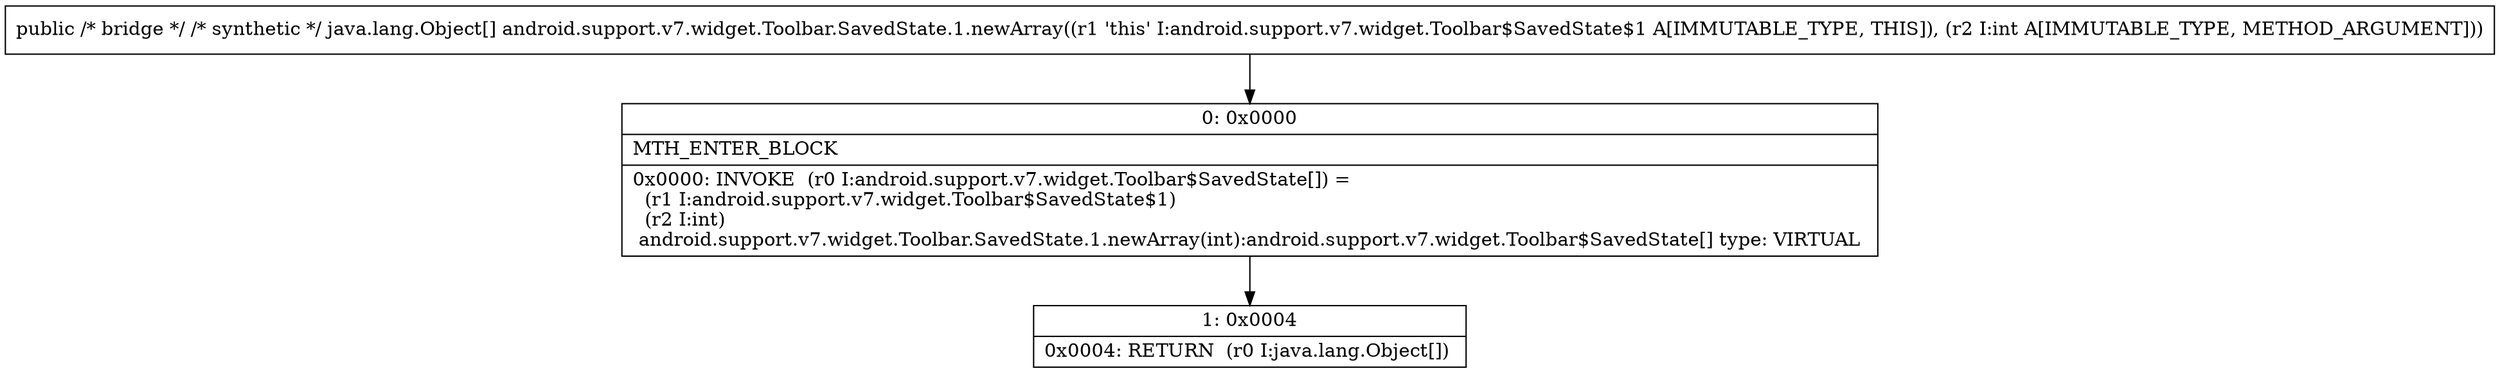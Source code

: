 digraph "CFG forandroid.support.v7.widget.Toolbar.SavedState.1.newArray(I)[Ljava\/lang\/Object;" {
Node_0 [shape=record,label="{0\:\ 0x0000|MTH_ENTER_BLOCK\l|0x0000: INVOKE  (r0 I:android.support.v7.widget.Toolbar$SavedState[]) = \l  (r1 I:android.support.v7.widget.Toolbar$SavedState$1)\l  (r2 I:int)\l android.support.v7.widget.Toolbar.SavedState.1.newArray(int):android.support.v7.widget.Toolbar$SavedState[] type: VIRTUAL \l}"];
Node_1 [shape=record,label="{1\:\ 0x0004|0x0004: RETURN  (r0 I:java.lang.Object[]) \l}"];
MethodNode[shape=record,label="{public \/* bridge *\/ \/* synthetic *\/ java.lang.Object[] android.support.v7.widget.Toolbar.SavedState.1.newArray((r1 'this' I:android.support.v7.widget.Toolbar$SavedState$1 A[IMMUTABLE_TYPE, THIS]), (r2 I:int A[IMMUTABLE_TYPE, METHOD_ARGUMENT])) }"];
MethodNode -> Node_0;
Node_0 -> Node_1;
}

